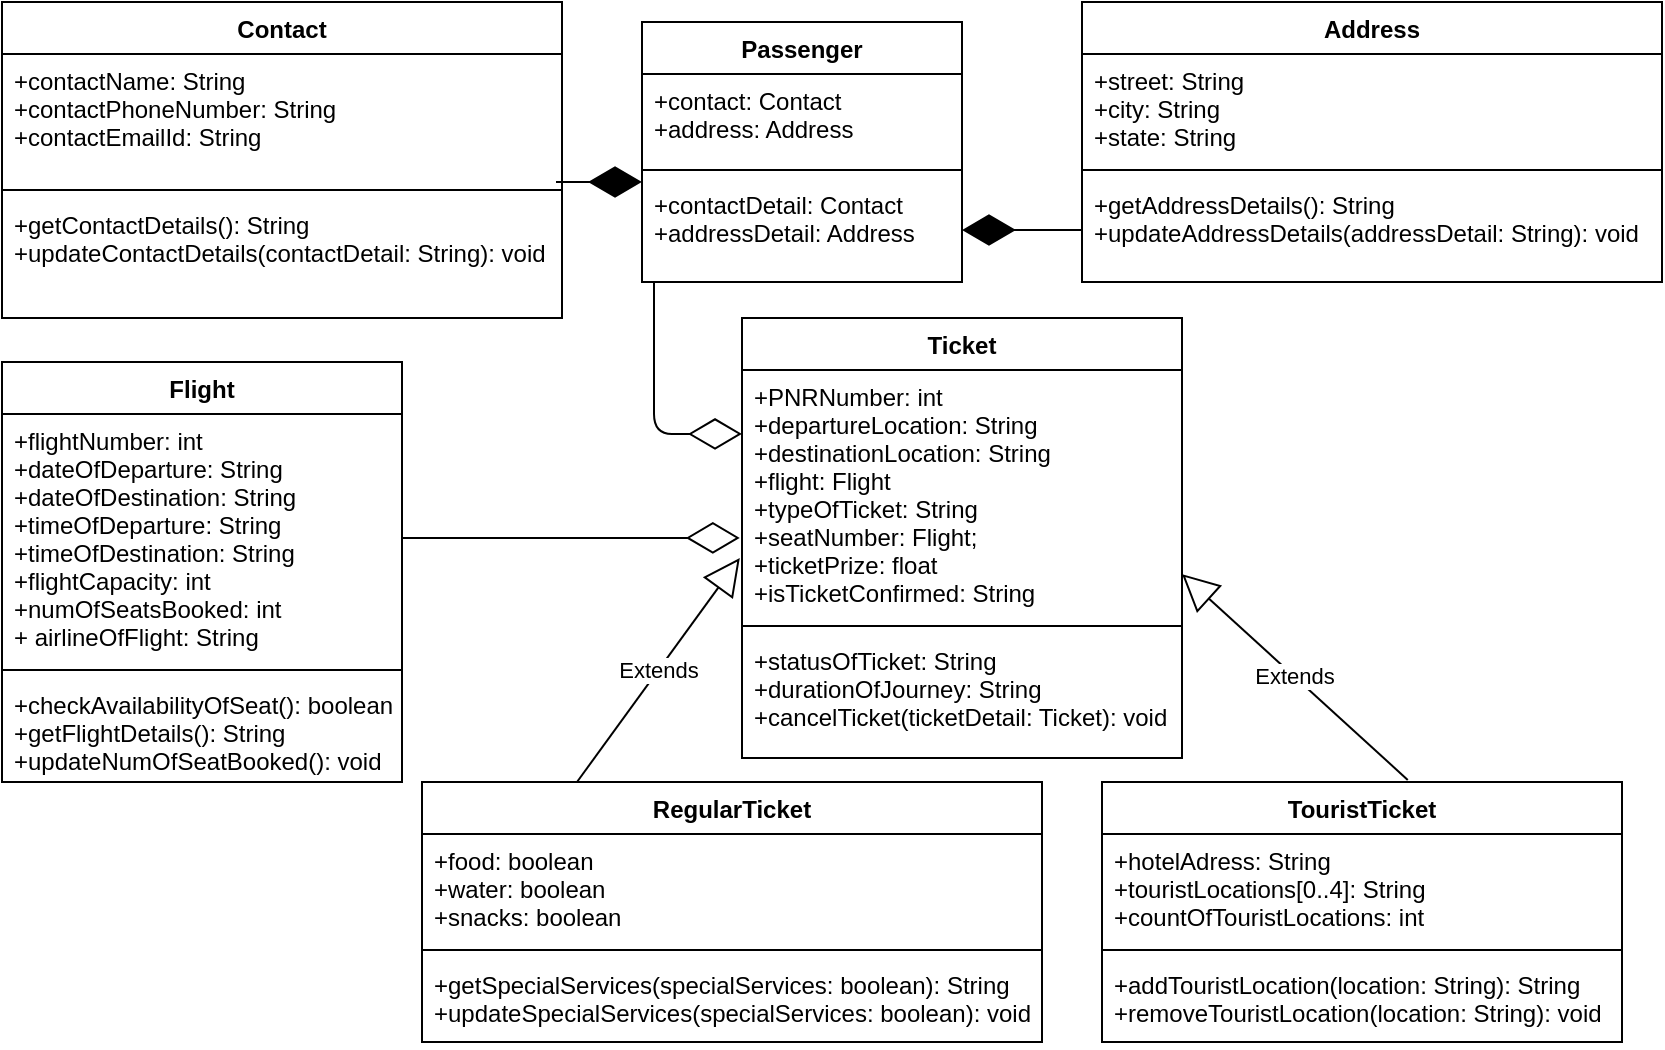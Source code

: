 <mxfile version="13.9.8" type="device"><diagram id="NJfsfS6Lr8CpsmKcSiEe" name="Page-1"><mxGraphModel dx="1108" dy="520" grid="1" gridSize="10" guides="1" tooltips="1" connect="1" arrows="1" fold="1" page="1" pageScale="1" pageWidth="850" pageHeight="1100" math="0" shadow="0"><root><mxCell id="0"/><mxCell id="1" parent="0"/><mxCell id="pWGszrRenQGNq5e2NYNb-1" value="Contact" style="swimlane;fontStyle=1;align=center;verticalAlign=top;childLayout=stackLayout;horizontal=1;startSize=26;horizontalStack=0;resizeParent=1;resizeParentMax=0;resizeLast=0;collapsible=1;marginBottom=0;" vertex="1" parent="1"><mxGeometry x="10" y="10" width="280" height="158" as="geometry"><mxRectangle x="10" y="10" width="80" height="26" as="alternateBounds"/></mxGeometry></mxCell><mxCell id="pWGszrRenQGNq5e2NYNb-2" value="+contactName: String&#10;+contactPhoneNumber: String&#10;+contactEmailId: String" style="text;strokeColor=none;fillColor=none;align=left;verticalAlign=top;spacingLeft=4;spacingRight=4;overflow=hidden;rotatable=0;points=[[0,0.5],[1,0.5]];portConstraint=eastwest;" vertex="1" parent="pWGszrRenQGNq5e2NYNb-1"><mxGeometry y="26" width="280" height="64" as="geometry"/></mxCell><mxCell id="pWGszrRenQGNq5e2NYNb-3" value="" style="line;strokeWidth=1;fillColor=none;align=left;verticalAlign=middle;spacingTop=-1;spacingLeft=3;spacingRight=3;rotatable=0;labelPosition=right;points=[];portConstraint=eastwest;" vertex="1" parent="pWGszrRenQGNq5e2NYNb-1"><mxGeometry y="90" width="280" height="8" as="geometry"/></mxCell><mxCell id="pWGszrRenQGNq5e2NYNb-4" value="+getContactDetails(): String&#10;+updateContactDetails(contactDetail: String): void" style="text;strokeColor=none;fillColor=none;align=left;verticalAlign=top;spacingLeft=4;spacingRight=4;overflow=hidden;rotatable=0;points=[[0,0.5],[1,0.5]];portConstraint=eastwest;" vertex="1" parent="pWGszrRenQGNq5e2NYNb-1"><mxGeometry y="98" width="280" height="60" as="geometry"/></mxCell><mxCell id="pWGszrRenQGNq5e2NYNb-9" value="Passenger" style="swimlane;fontStyle=1;align=center;verticalAlign=top;childLayout=stackLayout;horizontal=1;startSize=26;horizontalStack=0;resizeParent=1;resizeParentMax=0;resizeLast=0;collapsible=1;marginBottom=0;" vertex="1" parent="1"><mxGeometry x="330" y="20" width="160" height="130" as="geometry"><mxRectangle x="330" y="20" width="90" height="26" as="alternateBounds"/></mxGeometry></mxCell><mxCell id="pWGszrRenQGNq5e2NYNb-10" value="+contact: Contact&#10;+address: Address" style="text;strokeColor=none;fillColor=none;align=left;verticalAlign=top;spacingLeft=4;spacingRight=4;overflow=hidden;rotatable=0;points=[[0,0.5],[1,0.5]];portConstraint=eastwest;" vertex="1" parent="pWGszrRenQGNq5e2NYNb-9"><mxGeometry y="26" width="160" height="44" as="geometry"/></mxCell><mxCell id="pWGszrRenQGNq5e2NYNb-11" value="" style="line;strokeWidth=1;fillColor=none;align=left;verticalAlign=middle;spacingTop=-1;spacingLeft=3;spacingRight=3;rotatable=0;labelPosition=right;points=[];portConstraint=eastwest;" vertex="1" parent="pWGszrRenQGNq5e2NYNb-9"><mxGeometry y="70" width="160" height="8" as="geometry"/></mxCell><mxCell id="pWGszrRenQGNq5e2NYNb-12" value="+contactDetail: Contact&#10;+addressDetail: Address" style="text;strokeColor=none;fillColor=none;align=left;verticalAlign=top;spacingLeft=4;spacingRight=4;overflow=hidden;rotatable=0;points=[[0,0.5],[1,0.5]];portConstraint=eastwest;" vertex="1" parent="pWGszrRenQGNq5e2NYNb-9"><mxGeometry y="78" width="160" height="52" as="geometry"/></mxCell><mxCell id="pWGszrRenQGNq5e2NYNb-13" value="Address" style="swimlane;fontStyle=1;align=center;verticalAlign=top;childLayout=stackLayout;horizontal=1;startSize=26;horizontalStack=0;resizeParent=1;resizeParentMax=0;resizeLast=0;collapsible=1;marginBottom=0;" vertex="1" parent="1"><mxGeometry x="550" y="10" width="290" height="140" as="geometry"><mxRectangle x="550" y="10" width="80" height="26" as="alternateBounds"/></mxGeometry></mxCell><mxCell id="pWGszrRenQGNq5e2NYNb-14" value="+street: String&#10;+city: String&#10;+state: String" style="text;strokeColor=none;fillColor=none;align=left;verticalAlign=top;spacingLeft=4;spacingRight=4;overflow=hidden;rotatable=0;points=[[0,0.5],[1,0.5]];portConstraint=eastwest;" vertex="1" parent="pWGszrRenQGNq5e2NYNb-13"><mxGeometry y="26" width="290" height="54" as="geometry"/></mxCell><mxCell id="pWGszrRenQGNq5e2NYNb-15" value="" style="line;strokeWidth=1;fillColor=none;align=left;verticalAlign=middle;spacingTop=-1;spacingLeft=3;spacingRight=3;rotatable=0;labelPosition=right;points=[];portConstraint=eastwest;" vertex="1" parent="pWGszrRenQGNq5e2NYNb-13"><mxGeometry y="80" width="290" height="8" as="geometry"/></mxCell><mxCell id="pWGszrRenQGNq5e2NYNb-16" value="+getAddressDetails(): String&#10;+updateAddressDetails(addressDetail: String): void" style="text;strokeColor=none;fillColor=none;align=left;verticalAlign=top;spacingLeft=4;spacingRight=4;overflow=hidden;rotatable=0;points=[[0,0.5],[1,0.5]];portConstraint=eastwest;" vertex="1" parent="pWGszrRenQGNq5e2NYNb-13"><mxGeometry y="88" width="290" height="52" as="geometry"/></mxCell><mxCell id="pWGszrRenQGNq5e2NYNb-17" value="Flight" style="swimlane;fontStyle=1;align=center;verticalAlign=top;childLayout=stackLayout;horizontal=1;startSize=26;horizontalStack=0;resizeParent=1;resizeParentMax=0;resizeLast=0;collapsible=1;marginBottom=0;" vertex="1" parent="1"><mxGeometry x="10" y="190" width="200" height="210" as="geometry"><mxRectangle x="10" y="190" width="70" height="26" as="alternateBounds"/></mxGeometry></mxCell><mxCell id="pWGszrRenQGNq5e2NYNb-18" value="+flightNumber: int&#10;+dateOfDeparture: String&#10;+dateOfDestination: String&#10;+timeOfDeparture: String&#10;+timeOfDestination: String&#10;+flightCapacity: int&#10;+numOfSeatsBooked: int&#10;+ airlineOfFlight: String&#10;" style="text;strokeColor=none;fillColor=none;align=left;verticalAlign=top;spacingLeft=4;spacingRight=4;overflow=hidden;rotatable=0;points=[[0,0.5],[1,0.5]];portConstraint=eastwest;" vertex="1" parent="pWGszrRenQGNq5e2NYNb-17"><mxGeometry y="26" width="200" height="124" as="geometry"/></mxCell><mxCell id="pWGszrRenQGNq5e2NYNb-19" value="" style="line;strokeWidth=1;fillColor=none;align=left;verticalAlign=middle;spacingTop=-1;spacingLeft=3;spacingRight=3;rotatable=0;labelPosition=right;points=[];portConstraint=eastwest;" vertex="1" parent="pWGszrRenQGNq5e2NYNb-17"><mxGeometry y="150" width="200" height="8" as="geometry"/></mxCell><mxCell id="pWGszrRenQGNq5e2NYNb-20" value="+checkAvailabilityOfSeat(): boolean&#10;+getFlightDetails(): String&#10;+updateNumOfSeatBooked(): void" style="text;strokeColor=none;fillColor=none;align=left;verticalAlign=top;spacingLeft=4;spacingRight=4;overflow=hidden;rotatable=0;points=[[0,0.5],[1,0.5]];portConstraint=eastwest;" vertex="1" parent="pWGszrRenQGNq5e2NYNb-17"><mxGeometry y="158" width="200" height="52" as="geometry"/></mxCell><mxCell id="pWGszrRenQGNq5e2NYNb-21" value="Ticket" style="swimlane;fontStyle=1;align=center;verticalAlign=top;childLayout=stackLayout;horizontal=1;startSize=26;horizontalStack=0;resizeParent=1;resizeParentMax=0;resizeLast=0;collapsible=1;marginBottom=0;" vertex="1" parent="1"><mxGeometry x="380" y="168" width="220" height="220" as="geometry"><mxRectangle x="380" y="168" width="70" height="26" as="alternateBounds"/></mxGeometry></mxCell><mxCell id="pWGszrRenQGNq5e2NYNb-22" value="+PNRNumber: int&#10;+departureLocation: String&#10;+destinationLocation: String&#10;+flight: Flight&#10;+typeOfTicket: String&#10;+seatNumber: Flight;&#10;+ticketPrize: float&#10;+isTicketConfirmed: String" style="text;strokeColor=none;fillColor=none;align=left;verticalAlign=top;spacingLeft=4;spacingRight=4;overflow=hidden;rotatable=0;points=[[0,0.5],[1,0.5]];portConstraint=eastwest;" vertex="1" parent="pWGszrRenQGNq5e2NYNb-21"><mxGeometry y="26" width="220" height="124" as="geometry"/></mxCell><mxCell id="pWGszrRenQGNq5e2NYNb-23" value="" style="line;strokeWidth=1;fillColor=none;align=left;verticalAlign=middle;spacingTop=-1;spacingLeft=3;spacingRight=3;rotatable=0;labelPosition=right;points=[];portConstraint=eastwest;" vertex="1" parent="pWGszrRenQGNq5e2NYNb-21"><mxGeometry y="150" width="220" height="8" as="geometry"/></mxCell><mxCell id="pWGszrRenQGNq5e2NYNb-24" value="+statusOfTicket: String&#10;+durationOfJourney: String&#10;+cancelTicket(ticketDetail: Ticket): void" style="text;strokeColor=none;fillColor=none;align=left;verticalAlign=top;spacingLeft=4;spacingRight=4;overflow=hidden;rotatable=0;points=[[0,0.5],[1,0.5]];portConstraint=eastwest;" vertex="1" parent="pWGszrRenQGNq5e2NYNb-21"><mxGeometry y="158" width="220" height="62" as="geometry"/></mxCell><mxCell id="pWGszrRenQGNq5e2NYNb-25" value="TouristTicket" style="swimlane;fontStyle=1;align=center;verticalAlign=top;childLayout=stackLayout;horizontal=1;startSize=26;horizontalStack=0;resizeParent=1;resizeParentMax=0;resizeLast=0;collapsible=1;marginBottom=0;" vertex="1" parent="1"><mxGeometry x="560" y="400" width="260" height="130" as="geometry"><mxRectangle x="560" y="400" width="100" height="26" as="alternateBounds"/></mxGeometry></mxCell><mxCell id="pWGszrRenQGNq5e2NYNb-26" value="+hotelAdress: String&#10;+touristLocations[0..4]: String&#10;+countOfTouristLocations: int" style="text;strokeColor=none;fillColor=none;align=left;verticalAlign=top;spacingLeft=4;spacingRight=4;overflow=hidden;rotatable=0;points=[[0,0.5],[1,0.5]];portConstraint=eastwest;" vertex="1" parent="pWGszrRenQGNq5e2NYNb-25"><mxGeometry y="26" width="260" height="54" as="geometry"/></mxCell><mxCell id="pWGszrRenQGNq5e2NYNb-27" value="" style="line;strokeWidth=1;fillColor=none;align=left;verticalAlign=middle;spacingTop=-1;spacingLeft=3;spacingRight=3;rotatable=0;labelPosition=right;points=[];portConstraint=eastwest;" vertex="1" parent="pWGszrRenQGNq5e2NYNb-25"><mxGeometry y="80" width="260" height="8" as="geometry"/></mxCell><mxCell id="pWGszrRenQGNq5e2NYNb-28" value="+addTouristLocation(location: String): String&#10;+removeTouristLocation(location: String): void" style="text;strokeColor=none;fillColor=none;align=left;verticalAlign=top;spacingLeft=4;spacingRight=4;overflow=hidden;rotatable=0;points=[[0,0.5],[1,0.5]];portConstraint=eastwest;" vertex="1" parent="pWGszrRenQGNq5e2NYNb-25"><mxGeometry y="88" width="260" height="42" as="geometry"/></mxCell><mxCell id="pWGszrRenQGNq5e2NYNb-29" value="RegularTicket" style="swimlane;fontStyle=1;align=center;verticalAlign=top;childLayout=stackLayout;horizontal=1;startSize=26;horizontalStack=0;resizeParent=1;resizeParentMax=0;resizeLast=0;collapsible=1;marginBottom=0;" vertex="1" parent="1"><mxGeometry x="220" y="400" width="310" height="130" as="geometry"><mxRectangle x="220" y="400" width="110" height="26" as="alternateBounds"/></mxGeometry></mxCell><mxCell id="pWGszrRenQGNq5e2NYNb-30" value="+food: boolean&#10;+water: boolean&#10;+snacks: boolean&#10;" style="text;strokeColor=none;fillColor=none;align=left;verticalAlign=top;spacingLeft=4;spacingRight=4;overflow=hidden;rotatable=0;points=[[0,0.5],[1,0.5]];portConstraint=eastwest;" vertex="1" parent="pWGszrRenQGNq5e2NYNb-29"><mxGeometry y="26" width="310" height="54" as="geometry"/></mxCell><mxCell id="pWGszrRenQGNq5e2NYNb-31" value="" style="line;strokeWidth=1;fillColor=none;align=left;verticalAlign=middle;spacingTop=-1;spacingLeft=3;spacingRight=3;rotatable=0;labelPosition=right;points=[];portConstraint=eastwest;" vertex="1" parent="pWGszrRenQGNq5e2NYNb-29"><mxGeometry y="80" width="310" height="8" as="geometry"/></mxCell><mxCell id="pWGszrRenQGNq5e2NYNb-32" value="+getSpecialServices(specialServices: boolean): String&#10;+updateSpecialServices(specialServices: boolean): void" style="text;strokeColor=none;fillColor=none;align=left;verticalAlign=top;spacingLeft=4;spacingRight=4;overflow=hidden;rotatable=0;points=[[0,0.5],[1,0.5]];portConstraint=eastwest;" vertex="1" parent="pWGszrRenQGNq5e2NYNb-29"><mxGeometry y="88" width="310" height="42" as="geometry"/></mxCell><mxCell id="pWGszrRenQGNq5e2NYNb-33" value="" style="endArrow=diamondThin;endFill=1;endSize=24;html=1;" edge="1" parent="1"><mxGeometry width="160" relative="1" as="geometry"><mxPoint x="287" y="100" as="sourcePoint"/><mxPoint x="330" y="100" as="targetPoint"/><Array as="points"><mxPoint x="320" y="100"/></Array></mxGeometry></mxCell><mxCell id="pWGszrRenQGNq5e2NYNb-34" value="" style="endArrow=diamondThin;endFill=1;endSize=24;html=1;exitX=0;exitY=0.5;exitDx=0;exitDy=0;entryX=1;entryY=0.5;entryDx=0;entryDy=0;" edge="1" parent="1" source="pWGszrRenQGNq5e2NYNb-16" target="pWGszrRenQGNq5e2NYNb-12"><mxGeometry width="160" relative="1" as="geometry"><mxPoint x="340" y="270" as="sourcePoint"/><mxPoint x="500" y="270" as="targetPoint"/></mxGeometry></mxCell><mxCell id="pWGszrRenQGNq5e2NYNb-39" value="Extends" style="endArrow=block;endSize=16;endFill=0;html=1;exitX=0.25;exitY=0;exitDx=0;exitDy=0;entryX=-0.005;entryY=0.758;entryDx=0;entryDy=0;entryPerimeter=0;" edge="1" parent="1" source="pWGszrRenQGNq5e2NYNb-29" target="pWGszrRenQGNq5e2NYNb-22"><mxGeometry width="160" relative="1" as="geometry"><mxPoint x="340" y="270" as="sourcePoint"/><mxPoint x="500" y="270" as="targetPoint"/></mxGeometry></mxCell><mxCell id="pWGszrRenQGNq5e2NYNb-40" value="Extends" style="endArrow=block;endSize=16;endFill=0;html=1;entryX=1;entryY=0.823;entryDx=0;entryDy=0;entryPerimeter=0;exitX=0.588;exitY=-0.008;exitDx=0;exitDy=0;exitPerimeter=0;" edge="1" parent="1" source="pWGszrRenQGNq5e2NYNb-25" target="pWGszrRenQGNq5e2NYNb-22"><mxGeometry width="160" relative="1" as="geometry"><mxPoint x="690" y="370" as="sourcePoint"/><mxPoint x="500" y="270" as="targetPoint"/></mxGeometry></mxCell><mxCell id="pWGszrRenQGNq5e2NYNb-41" value="" style="endArrow=diamondThin;endFill=0;endSize=24;html=1;exitX=1;exitY=0.5;exitDx=0;exitDy=0;entryX=-0.005;entryY=0.677;entryDx=0;entryDy=0;entryPerimeter=0;" edge="1" parent="1" source="pWGszrRenQGNq5e2NYNb-18" target="pWGszrRenQGNq5e2NYNb-22"><mxGeometry width="160" relative="1" as="geometry"><mxPoint x="340" y="270" as="sourcePoint"/><mxPoint x="500" y="270" as="targetPoint"/></mxGeometry></mxCell><mxCell id="pWGszrRenQGNq5e2NYNb-42" value="" style="endArrow=diamondThin;endFill=0;endSize=24;html=1;entryX=0;entryY=0.258;entryDx=0;entryDy=0;entryPerimeter=0;" edge="1" parent="1" target="pWGszrRenQGNq5e2NYNb-22"><mxGeometry width="160" relative="1" as="geometry"><mxPoint x="336" y="150" as="sourcePoint"/><mxPoint x="500" y="270" as="targetPoint"/><Array as="points"><mxPoint x="336" y="226"/></Array></mxGeometry></mxCell></root></mxGraphModel></diagram></mxfile>